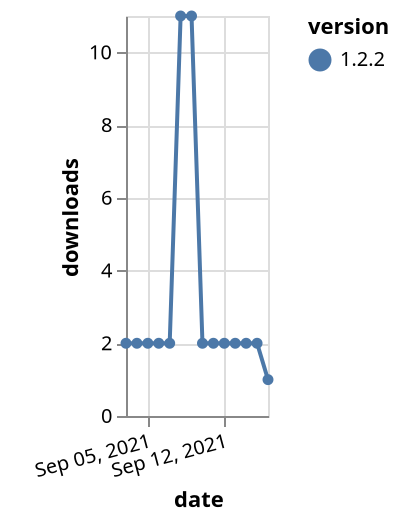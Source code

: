 {"$schema": "https://vega.github.io/schema/vega-lite/v5.json", "description": "A simple bar chart with embedded data.", "data": {"values": [{"date": "2021-09-03", "total": 1309, "delta": 2, "version": "1.2.2"}, {"date": "2021-09-04", "total": 1311, "delta": 2, "version": "1.2.2"}, {"date": "2021-09-05", "total": 1313, "delta": 2, "version": "1.2.2"}, {"date": "2021-09-06", "total": 1315, "delta": 2, "version": "1.2.2"}, {"date": "2021-09-07", "total": 1317, "delta": 2, "version": "1.2.2"}, {"date": "2021-09-08", "total": 1328, "delta": 11, "version": "1.2.2"}, {"date": "2021-09-09", "total": 1339, "delta": 11, "version": "1.2.2"}, {"date": "2021-09-10", "total": 1341, "delta": 2, "version": "1.2.2"}, {"date": "2021-09-11", "total": 1343, "delta": 2, "version": "1.2.2"}, {"date": "2021-09-12", "total": 1345, "delta": 2, "version": "1.2.2"}, {"date": "2021-09-13", "total": 1347, "delta": 2, "version": "1.2.2"}, {"date": "2021-09-14", "total": 1349, "delta": 2, "version": "1.2.2"}, {"date": "2021-09-15", "total": 1351, "delta": 2, "version": "1.2.2"}, {"date": "2021-09-16", "total": 1352, "delta": 1, "version": "1.2.2"}]}, "width": "container", "mark": {"type": "line", "point": {"filled": true}}, "encoding": {"x": {"field": "date", "type": "temporal", "timeUnit": "yearmonthdate", "title": "date", "axis": {"labelAngle": -15}}, "y": {"field": "delta", "type": "quantitative", "title": "downloads"}, "color": {"field": "version", "type": "nominal"}, "tooltip": {"field": "delta"}}}